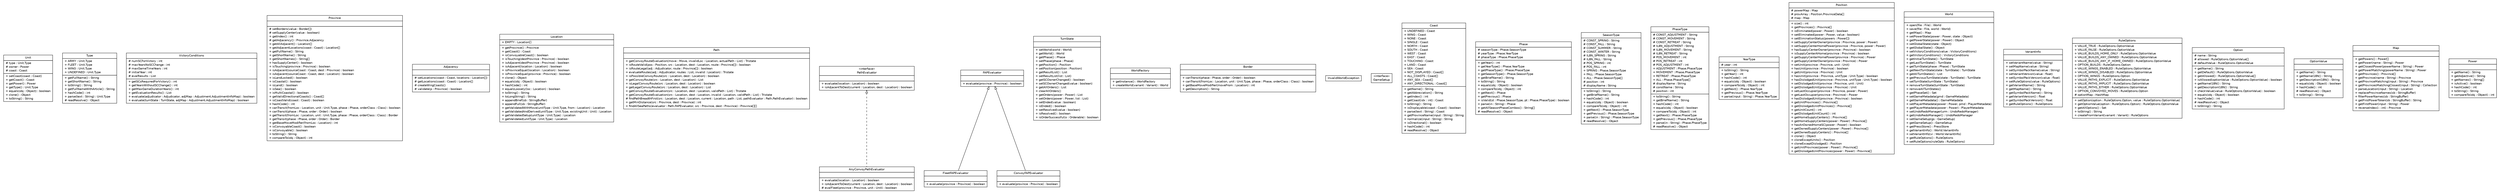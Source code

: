 #!/usr/local/bin/dot
#
# Class diagram 
# Generated by UMLGraph version 5.2 (http://www.umlgraph.org/)
#

digraph G {
	edge [fontname="Helvetica",fontsize=10,labelfontname="Helvetica",labelfontsize=10];
	node [fontname="Helvetica",fontsize=10,shape=plaintext];
	nodesep=0.25;
	ranksep=0.5;
	// dip.world.Unit
	c468 [label=<<table title="dip.world.Unit" border="0" cellborder="1" cellspacing="0" cellpadding="2" port="p" href="./Unit.html">
		<tr><td><table border="0" cellspacing="0" cellpadding="1">
<tr><td align="center" balign="center"> Unit </td></tr>
		</table></td></tr>
		<tr><td><table border="0" cellspacing="0" cellpadding="1">
<tr><td align="left" balign="left"> # type : Unit.Type </td></tr>
<tr><td align="left" balign="left"> # owner : Power </td></tr>
<tr><td align="left" balign="left"> # coast : Coast </td></tr>
		</table></td></tr>
		<tr><td><table border="0" cellspacing="0" cellpadding="1">
<tr><td align="left" balign="left"> + setCoast(coast : Coast) </td></tr>
<tr><td align="left" balign="left"> + getCoast() : Coast </td></tr>
<tr><td align="left" balign="left"> + getPower() : Power </td></tr>
<tr><td align="left" balign="left"> + getType() : Unit.Type </td></tr>
<tr><td align="left" balign="left"> + equals(obj : Object) : boolean </td></tr>
<tr><td align="left" balign="left"> + clone() : Object </td></tr>
<tr><td align="left" balign="left"> + toString() : String </td></tr>
		</table></td></tr>
		</table>>, fontname="Helvetica", fontcolor="black", fontsize=10.0];
	// dip.world.Unit.Type
	c469 [label=<<table title="dip.world.Unit.Type" border="0" cellborder="1" cellspacing="0" cellpadding="2" port="p" href="./Unit.Type.html">
		<tr><td><table border="0" cellspacing="0" cellpadding="1">
<tr><td align="center" balign="center"> Type </td></tr>
		</table></td></tr>
		<tr><td><table border="0" cellspacing="0" cellpadding="1">
<tr><td align="left" balign="left"> + ARMY : Unit.Type </td></tr>
<tr><td align="left" balign="left"> + FLEET : Unit.Type </td></tr>
<tr><td align="left" balign="left"> + WING : Unit.Type </td></tr>
<tr><td align="left" balign="left"> + UNDEFINED : Unit.Type </td></tr>
		</table></td></tr>
		<tr><td><table border="0" cellspacing="0" cellpadding="1">
<tr><td align="left" balign="left"> + getFullName() : String </td></tr>
<tr><td align="left" balign="left"> + getShortName() : String </td></tr>
<tr><td align="left" balign="left"> + toString() : String </td></tr>
<tr><td align="left" balign="left"> + getFullNameWithArticle() : String </td></tr>
<tr><td align="left" balign="left"> + hashCode() : int </td></tr>
<tr><td align="left" balign="left"> + parse(text : String) : Unit.Type </td></tr>
<tr><td align="left" balign="left"> # readResolve() : Object </td></tr>
		</table></td></tr>
		</table>>, fontname="Helvetica", fontcolor="black", fontsize=10.0];
	// dip.world.VictoryConditions
	c470 [label=<<table title="dip.world.VictoryConditions" border="0" cellborder="1" cellspacing="0" cellpadding="2" port="p" href="./VictoryConditions.html">
		<tr><td><table border="0" cellspacing="0" cellpadding="1">
<tr><td align="center" balign="center"> VictoryConditions </td></tr>
		</table></td></tr>
		<tr><td><table border="0" cellspacing="0" cellpadding="1">
<tr><td align="left" balign="left"> # numSCForVictory : int </td></tr>
<tr><td align="left" balign="left"> # maxYearsNoSCChange : int </td></tr>
<tr><td align="left" balign="left"> # maxGameTimeYears : int </td></tr>
<tr><td align="left" balign="left"> # initialYear : int </td></tr>
<tr><td align="left" balign="left"> # evalResults : List </td></tr>
		</table></td></tr>
		<tr><td><table border="0" cellspacing="0" cellpadding="1">
<tr><td align="left" balign="left"> + getSCsRequiredForVictory() : int </td></tr>
<tr><td align="left" balign="left"> + getYearsWithoutSCChange() : int </td></tr>
<tr><td align="left" balign="left"> + getMaxGameDurationYears() : int </td></tr>
<tr><td align="left" balign="left"> + getEvaluationResults() : List </td></tr>
<tr><td align="left" balign="left"> + evaluate(adjudicator : Adjudicator, adjMap : Adjustment.AdjustmentInfoMap) : boolean </td></tr>
<tr><td align="left" balign="left"> + evaluate(turnState : TurnState, adjMap : Adjustment.AdjustmentInfoMap) : boolean </td></tr>
		</table></td></tr>
		</table>>, fontname="Helvetica", fontcolor="black", fontsize=10.0];
	// dip.world.Province
	c471 [label=<<table title="dip.world.Province" border="0" cellborder="1" cellspacing="0" cellpadding="2" port="p" href="./Province.html">
		<tr><td><table border="0" cellspacing="0" cellpadding="1">
<tr><td align="center" balign="center"> Province </td></tr>
		</table></td></tr>
		<tr><td><table border="0" cellspacing="0" cellpadding="1">
<tr><td align="left" balign="left">  </td></tr>
		</table></td></tr>
		<tr><td><table border="0" cellspacing="0" cellpadding="1">
<tr><td align="left" balign="left"> # setBorders(value : Border[]) </td></tr>
<tr><td align="left" balign="left"> # setSupplyCenter(value : boolean) </td></tr>
<tr><td align="left" balign="left"> + getIndex() : int </td></tr>
<tr><td align="left" balign="left"> # getAdjacency() : Province.Adjacency </td></tr>
<tr><td align="left" balign="left"> + getAllAdjacent() : Location[] </td></tr>
<tr><td align="left" balign="left"> + getAdjacentLocations(coast : Coast) : Location[] </td></tr>
<tr><td align="left" balign="left"> + getFullName() : String </td></tr>
<tr><td align="left" balign="left"> + getShortName() : String </td></tr>
<tr><td align="left" balign="left"> + getShortNames() : String[] </td></tr>
<tr><td align="left" balign="left"> + hasSupplyCenter() : boolean </td></tr>
<tr><td align="left" balign="left"> + isTouching(province : Province) : boolean </td></tr>
<tr><td align="left" balign="left"> + isAdjacent(sourceCoast : Coast, dest : Province) : boolean </td></tr>
<tr><td align="left" balign="left"> + isAdjacent(sourceCoast : Coast, dest : Location) : boolean </td></tr>
<tr><td align="left" balign="left"> + isLandLocked() : boolean </td></tr>
<tr><td align="left" balign="left"> + isCoastal() : boolean </td></tr>
<tr><td align="left" balign="left"> + isLand() : boolean </td></tr>
<tr><td align="left" balign="left"> + isSea() : boolean </td></tr>
<tr><td align="left" balign="left"> + isMultiCoastal() : boolean </td></tr>
<tr><td align="left" balign="left"> + getValidDirectionalCoasts() : Coast[] </td></tr>
<tr><td align="left" balign="left"> + isCoastValid(coast : Coast) : boolean </td></tr>
<tr><td align="left" balign="left"> + hashCode() : int </td></tr>
<tr><td align="left" balign="left"> + canTransit(fromLoc : Location, unit : Unit.Type, phase : Phase, orderClass : Class) : boolean </td></tr>
<tr><td align="left" balign="left"> + canTransit(phase : Phase, order : Order) : boolean </td></tr>
<tr><td align="left" balign="left"> + getTransit(fromLoc : Location, unit : Unit.Type, phase : Phase, orderClass : Class) : Border </td></tr>
<tr><td align="left" balign="left"> + getTransit(phase : Phase, order : Order) : Border </td></tr>
<tr><td align="left" balign="left"> + getBaseMoveModifier(fromLoc : Location) : int </td></tr>
<tr><td align="left" balign="left"> + isConvoyableCoast() : boolean </td></tr>
<tr><td align="left" balign="left"> + isConvoyable() : boolean </td></tr>
<tr><td align="left" balign="left"> + toString() : String </td></tr>
<tr><td align="left" balign="left"> + compareTo(obj : Object) : int </td></tr>
		</table></td></tr>
		</table>>, fontname="Helvetica", fontcolor="black", fontsize=10.0];
	// dip.world.Province.Adjacency
	c472 [label=<<table title="dip.world.Province.Adjacency" border="0" cellborder="1" cellspacing="0" cellpadding="2" port="p" href="./Province.Adjacency.html">
		<tr><td><table border="0" cellspacing="0" cellpadding="1">
<tr><td align="center" balign="center"> Adjacency </td></tr>
		</table></td></tr>
		<tr><td><table border="0" cellspacing="0" cellpadding="1">
<tr><td align="left" balign="left">  </td></tr>
		</table></td></tr>
		<tr><td><table border="0" cellspacing="0" cellpadding="1">
<tr><td align="left" balign="left"> # setLocations(coast : Coast, locations : Location[]) </td></tr>
<tr><td align="left" balign="left"> # getLocations(coast : Coast) : Location[] </td></tr>
<tr><td align="left" balign="left"> # createWingCoasts() </td></tr>
<tr><td align="left" balign="left"> # validate(p : Province) : boolean </td></tr>
		</table></td></tr>
		</table>>, fontname="Helvetica", fontcolor="black", fontsize=10.0];
	// dip.world.Location
	c473 [label=<<table title="dip.world.Location" border="0" cellborder="1" cellspacing="0" cellpadding="2" port="p" href="./Location.html">
		<tr><td><table border="0" cellspacing="0" cellpadding="1">
<tr><td align="center" balign="center"> Location </td></tr>
		</table></td></tr>
		<tr><td><table border="0" cellspacing="0" cellpadding="1">
<tr><td align="left" balign="left"> + EMPTY : Location[] </td></tr>
		</table></td></tr>
		<tr><td><table border="0" cellspacing="0" cellpadding="1">
<tr><td align="left" balign="left"> + getProvince() : Province </td></tr>
<tr><td align="left" balign="left"> + getCoast() : Coast </td></tr>
<tr><td align="left" balign="left"> + isConvoyableCoast() : boolean </td></tr>
<tr><td align="left" balign="left"> + isTouching(destProvince : Province) : boolean </td></tr>
<tr><td align="left" balign="left"> + isAdjacent(destProvince : Province) : boolean </td></tr>
<tr><td align="left" balign="left"> + isAdjacent(location : Location) : boolean </td></tr>
<tr><td align="left" balign="left"> + isProvinceEqual(location : Location) : boolean </td></tr>
<tr><td align="left" balign="left"> + isProvinceEqual(province : Province) : boolean </td></tr>
<tr><td align="left" balign="left"> + clone() : Object </td></tr>
<tr><td align="left" balign="left"> + equals(obj : Object) : boolean </td></tr>
<tr><td align="left" balign="left"> + hashCode() : int </td></tr>
<tr><td align="left" balign="left"> + equalsLoosely(loc : Location) : boolean </td></tr>
<tr><td align="left" balign="left"> + toString() : String </td></tr>
<tr><td align="left" balign="left"> + toLongString() : String </td></tr>
<tr><td align="left" balign="left"> + appendBrief(sb : StringBuffer) </td></tr>
<tr><td align="left" balign="left"> + appendFull(sb : StringBuffer) </td></tr>
<tr><td align="left" balign="left"> + getValidatedWithMove(unitType : Unit.Type, from : Location) : Location </td></tr>
<tr><td align="left" balign="left"> + getValidatedAndDerived(unitType : Unit.Type, existingUnit : Unit) : Location </td></tr>
<tr><td align="left" balign="left"> + getValidatedSetup(unitType : Unit.Type) : Location </td></tr>
<tr><td align="left" balign="left"> + getValidated(unitType : Unit.Type) : Location </td></tr>
		</table></td></tr>
		</table>>, fontname="Helvetica", fontcolor="black", fontsize=10.0];
	// dip.world.Path
	c474 [label=<<table title="dip.world.Path" border="0" cellborder="1" cellspacing="0" cellpadding="2" port="p" href="./Path.html">
		<tr><td><table border="0" cellspacing="0" cellpadding="1">
<tr><td align="center" balign="center"> Path </td></tr>
		</table></td></tr>
		<tr><td><table border="0" cellspacing="0" cellpadding="1">
<tr><td align="left" balign="left">  </td></tr>
		</table></td></tr>
		<tr><td><table border="0" cellspacing="0" cellpadding="1">
<tr><td align="left" balign="left"> + getConvoyRouteEvaluation(move : Move, invalidLoc : Location, actualPath : List) : Tristate </td></tr>
<tr><td align="left" balign="left"> + isRouteValid(pos : Position, src : Location, dest : Location, route : Province[]) : boolean </td></tr>
<tr><td align="left" balign="left"> + isRouteLegal(adj : Adjudicator, route : Province[]) : boolean </td></tr>
<tr><td align="left" balign="left"> + evaluateRoutes(adj : Adjudicator, routes : List, invalid : Location) : Tristate </td></tr>
<tr><td align="left" balign="left"> + isPossibleConvoyRoute(src : Location, dest : Location) : boolean </td></tr>
<tr><td align="left" balign="left"> + getConvoyRoute(src : Location, dest : Location) : List </td></tr>
<tr><td align="left" balign="left"> + isLegalConvoyRoute(src : Location, dest : Location) : boolean </td></tr>
<tr><td align="left" balign="left"> + getLegalConvoyRoute(src : Location, dest : Location) : List </td></tr>
<tr><td align="left" balign="left"> + getConvoyRouteEvaluation(src : Location, dest : Location, validPath : List) : Tristate </td></tr>
<tr><td align="left" balign="left"> + getConvoyRouteEvaluation(src : Location, dest : Location, invalid : Location, validPath : List) : Tristate </td></tr>
<tr><td align="left" balign="left"> # findPathBreadthFirst(src : Location, dest : Location, current : Location, path : List, pathEvaluator : Path.PathEvaluator) : boolean </td></tr>
<tr><td align="left" balign="left"> + getMinDistance(src : Province, dest : Province) : int </td></tr>
<tr><td align="left" balign="left"> + findAllSeaPaths(evaluator : Path.FAPEvaluator, src : Province, dest : Province) : Province[][] </td></tr>
		</table></td></tr>
		</table>>, fontname="Helvetica", fontcolor="black", fontsize=10.0];
	// dip.world.Path.PathEvaluator
	c475 [label=<<table title="dip.world.Path.PathEvaluator" border="0" cellborder="1" cellspacing="0" cellpadding="2" port="p" href="./Path.PathEvaluator.html">
		<tr><td><table border="0" cellspacing="0" cellpadding="1">
<tr><td align="center" balign="center"> &#171;interface&#187; </td></tr>
<tr><td align="center" balign="center"> PathEvaluator </td></tr>
		</table></td></tr>
		<tr><td><table border="0" cellspacing="0" cellpadding="1">
<tr><td align="left" balign="left">  </td></tr>
		</table></td></tr>
		<tr><td><table border="0" cellspacing="0" cellpadding="1">
<tr><td align="left" balign="left"> + evaluate(location : Location) : boolean </td></tr>
<tr><td align="left" balign="left"> + isAdjacentToDest(current : Location, dest : Location) : boolean </td></tr>
		</table></td></tr>
		</table>>, fontname="Helvetica", fontcolor="black", fontsize=10.0];
	// dip.world.Path.AnyConvoyPathEvaluator
	c476 [label=<<table title="dip.world.Path.AnyConvoyPathEvaluator" border="0" cellborder="1" cellspacing="0" cellpadding="2" port="p" href="./Path.AnyConvoyPathEvaluator.html">
		<tr><td><table border="0" cellspacing="0" cellpadding="1">
<tr><td align="center" balign="center"> AnyConvoyPathEvaluator </td></tr>
		</table></td></tr>
		<tr><td><table border="0" cellspacing="0" cellpadding="1">
<tr><td align="left" balign="left">  </td></tr>
		</table></td></tr>
		<tr><td><table border="0" cellspacing="0" cellpadding="1">
<tr><td align="left" balign="left"> + evaluate(location : Location) : boolean </td></tr>
<tr><td align="left" balign="left"> + isAdjacentToDest(current : Location, dest : Location) : boolean </td></tr>
<tr><td align="left" balign="left"> # evalFleet(province : Province, unit : Unit) : boolean </td></tr>
		</table></td></tr>
		</table>>, fontname="Helvetica", fontcolor="black", fontsize=10.0];
	// dip.world.Path.FAPEvaluator
	c477 [label=<<table title="dip.world.Path.FAPEvaluator" border="0" cellborder="1" cellspacing="0" cellpadding="2" port="p" href="./Path.FAPEvaluator.html">
		<tr><td><table border="0" cellspacing="0" cellpadding="1">
<tr><td align="center" balign="center"> FAPEvaluator </td></tr>
		</table></td></tr>
		<tr><td><table border="0" cellspacing="0" cellpadding="1">
<tr><td align="left" balign="left">  </td></tr>
		</table></td></tr>
		<tr><td><table border="0" cellspacing="0" cellpadding="1">
<tr><td align="left" balign="left"> + evaluate(province : Province) : boolean </td></tr>
		</table></td></tr>
		</table>>, fontname="Helvetica", fontcolor="black", fontsize=10.0];
	// dip.world.Path.FleetFAPEvaluator
	c478 [label=<<table title="dip.world.Path.FleetFAPEvaluator" border="0" cellborder="1" cellspacing="0" cellpadding="2" port="p" href="./Path.FleetFAPEvaluator.html">
		<tr><td><table border="0" cellspacing="0" cellpadding="1">
<tr><td align="center" balign="center"> FleetFAPEvaluator </td></tr>
		</table></td></tr>
		<tr><td><table border="0" cellspacing="0" cellpadding="1">
<tr><td align="left" balign="left">  </td></tr>
		</table></td></tr>
		<tr><td><table border="0" cellspacing="0" cellpadding="1">
<tr><td align="left" balign="left"> + evaluate(province : Province) : boolean </td></tr>
		</table></td></tr>
		</table>>, fontname="Helvetica", fontcolor="black", fontsize=10.0];
	// dip.world.Path.ConvoyFAPEvaluator
	c479 [label=<<table title="dip.world.Path.ConvoyFAPEvaluator" border="0" cellborder="1" cellspacing="0" cellpadding="2" port="p" href="./Path.ConvoyFAPEvaluator.html">
		<tr><td><table border="0" cellspacing="0" cellpadding="1">
<tr><td align="center" balign="center"> ConvoyFAPEvaluator </td></tr>
		</table></td></tr>
		<tr><td><table border="0" cellspacing="0" cellpadding="1">
<tr><td align="left" balign="left">  </td></tr>
		</table></td></tr>
		<tr><td><table border="0" cellspacing="0" cellpadding="1">
<tr><td align="left" balign="left"> + evaluate(province : Province) : boolean </td></tr>
		</table></td></tr>
		</table>>, fontname="Helvetica", fontcolor="black", fontsize=10.0];
	// dip.world.TurnState
	c480 [label=<<table title="dip.world.TurnState" border="0" cellborder="1" cellspacing="0" cellpadding="2" port="p" href="./TurnState.html">
		<tr><td><table border="0" cellspacing="0" cellpadding="1">
<tr><td align="center" balign="center"> TurnState </td></tr>
		</table></td></tr>
		<tr><td><table border="0" cellspacing="0" cellpadding="1">
<tr><td align="left" balign="left">  </td></tr>
		</table></td></tr>
		<tr><td><table border="0" cellspacing="0" cellpadding="1">
<tr><td align="left" balign="left"> + setWorld(world : World) </td></tr>
<tr><td align="left" balign="left"> + getWorld() : World </td></tr>
<tr><td align="left" balign="left"> + getPhase() : Phase </td></tr>
<tr><td align="left" balign="left"> + setPhase(phase : Phase) </td></tr>
<tr><td align="left" balign="left"> + getPosition() : Position </td></tr>
<tr><td align="left" balign="left"> + setPosition(position : Position) </td></tr>
<tr><td align="left" balign="left"> + getResultList() : List </td></tr>
<tr><td align="left" balign="left"> + setResultList(list : List) </td></tr>
<tr><td align="left" balign="left"> + getSCOwnerChanged() : boolean </td></tr>
<tr><td align="left" balign="left"> + setSCOwnerChanged(value : boolean) </td></tr>
<tr><td align="left" balign="left"> + getAllOrders() : List </td></tr>
<tr><td align="left" balign="left"> + clearAllOrders() </td></tr>
<tr><td align="left" balign="left"> + getOrders(power : Power) : List </td></tr>
<tr><td align="left" balign="left"> + setOrders(power : Power, list : List) </td></tr>
<tr><td align="left" balign="left"> + setEnded(value : boolean) </td></tr>
<tr><td align="left" balign="left"> + isEnded() : boolean </td></tr>
<tr><td align="left" balign="left"> + setResolved(value : boolean) </td></tr>
<tr><td align="left" balign="left"> + isResolved() : boolean </td></tr>
<tr><td align="left" balign="left"> + isOrderSuccessful(o : Orderable) : boolean </td></tr>
		</table></td></tr>
		</table>>, fontname="Helvetica", fontcolor="black", fontsize=10.0];
	// dip.world.WorldFactory
	c481 [label=<<table title="dip.world.WorldFactory" border="0" cellborder="1" cellspacing="0" cellpadding="2" port="p" href="./WorldFactory.html">
		<tr><td><table border="0" cellspacing="0" cellpadding="1">
<tr><td align="center" balign="center"> WorldFactory </td></tr>
		</table></td></tr>
		<tr><td><table border="0" cellspacing="0" cellpadding="1">
<tr><td align="left" balign="left">  </td></tr>
		</table></td></tr>
		<tr><td><table border="0" cellspacing="0" cellpadding="1">
<tr><td align="left" balign="left"> + getInstance() : WorldFactory </td></tr>
<tr><td align="left" balign="left"> + createWorld(variant : Variant) : World </td></tr>
		</table></td></tr>
		</table>>, fontname="Helvetica", fontcolor="black", fontsize=10.0];
	// dip.world.Border
	c482 [label=<<table title="dip.world.Border" border="0" cellborder="1" cellspacing="0" cellpadding="2" port="p" href="./Border.html">
		<tr><td><table border="0" cellspacing="0" cellpadding="1">
<tr><td align="center" balign="center"> Border </td></tr>
		</table></td></tr>
		<tr><td><table border="0" cellspacing="0" cellpadding="1">
<tr><td align="left" balign="left">  </td></tr>
		</table></td></tr>
		<tr><td><table border="0" cellspacing="0" cellpadding="1">
<tr><td align="left" balign="left"> + canTransit(phase : Phase, order : Order) : boolean </td></tr>
<tr><td align="left" balign="left"> + canTransit(fromLoc : Location, unit : Unit.Type, phase : Phase, orderClass : Class) : boolean </td></tr>
<tr><td align="left" balign="left"> + getBaseMoveModifier(moveFrom : Location) : int </td></tr>
<tr><td align="left" balign="left"> + getDescription() : String </td></tr>
		</table></td></tr>
		</table>>, fontname="Helvetica", fontcolor="black", fontsize=10.0];
	// dip.world.InvalidWorldException
	c483 [label=<<table title="dip.world.InvalidWorldException" border="0" cellborder="1" cellspacing="0" cellpadding="2" port="p" href="./InvalidWorldException.html">
		<tr><td><table border="0" cellspacing="0" cellpadding="1">
<tr><td align="center" balign="center"> InvalidWorldException </td></tr>
		</table></td></tr>
		</table>>, fontname="Helvetica", fontcolor="black", fontsize=10.0];
	// dip.world.GameSetup
	c484 [label=<<table title="dip.world.GameSetup" border="0" cellborder="1" cellspacing="0" cellpadding="2" port="p" href="./GameSetup.html">
		<tr><td><table border="0" cellspacing="0" cellpadding="1">
<tr><td align="center" balign="center"> &#171;interface&#187; </td></tr>
<tr><td align="center" balign="center"> GameSetup </td></tr>
		</table></td></tr>
		</table>>, fontname="Helvetica", fontcolor="black", fontsize=10.0];
	// dip.world.Coast
	c485 [label=<<table title="dip.world.Coast" border="0" cellborder="1" cellspacing="0" cellpadding="2" port="p" href="./Coast.html">
		<tr><td><table border="0" cellspacing="0" cellpadding="1">
<tr><td align="center" balign="center"> Coast </td></tr>
		</table></td></tr>
		<tr><td><table border="0" cellspacing="0" cellpadding="1">
<tr><td align="left" balign="left"> + UNDEFINED : Coast </td></tr>
<tr><td align="left" balign="left"> + WING : Coast </td></tr>
<tr><td align="left" balign="left"> + NONE : Coast </td></tr>
<tr><td align="left" balign="left"> + SINGLE : Coast </td></tr>
<tr><td align="left" balign="left"> + NORTH : Coast </td></tr>
<tr><td align="left" balign="left"> + SOUTH : Coast </td></tr>
<tr><td align="left" balign="left"> + WEST : Coast </td></tr>
<tr><td align="left" balign="left"> + EAST : Coast </td></tr>
<tr><td align="left" balign="left"> + TOUCHING : Coast </td></tr>
<tr><td align="left" balign="left"> + LAND : Coast </td></tr>
<tr><td align="left" balign="left"> + SEA : Coast </td></tr>
<tr><td align="left" balign="left"> + NOT_DISPLAYED : Coast[] </td></tr>
<tr><td align="left" balign="left"> + ALL_COASTS : Coast[] </td></tr>
<tr><td align="left" balign="left"> + ANY_SEA : Coast[] </td></tr>
<tr><td align="left" balign="left"> + ANY_DIRECTIONAL : Coast[] </td></tr>
		</table></td></tr>
		<tr><td><table border="0" cellspacing="0" cellpadding="1">
<tr><td align="left" balign="left"> + getName() : String </td></tr>
<tr><td align="left" balign="left"> + getAbbreviation() : String </td></tr>
<tr><td align="left" balign="left"> + getIndex() : int </td></tr>
<tr><td align="left" balign="left"> + getCoast(idx : int) : Coast </td></tr>
<tr><td align="left" balign="left"> + toString() : String </td></tr>
<tr><td align="left" balign="left"> + isDisplayable(coast : Coast) : boolean </td></tr>
<tr><td align="left" balign="left"> + parse(text : String) : Coast </td></tr>
<tr><td align="left" balign="left"> + getProvinceName(input : String) : String </td></tr>
<tr><td align="left" balign="left"> + normalize(input : String) : String </td></tr>
<tr><td align="left" balign="left"> + isDirectional() : boolean </td></tr>
<tr><td align="left" balign="left"> + hashCode() : int </td></tr>
<tr><td align="left" balign="left"> # readResolve() : Object </td></tr>
		</table></td></tr>
		</table>>, fontname="Helvetica", fontcolor="black", fontsize=10.0];
	// dip.world.Phase
	c486 [label=<<table title="dip.world.Phase" border="0" cellborder="1" cellspacing="0" cellpadding="2" port="p" href="./Phase.html">
		<tr><td><table border="0" cellspacing="0" cellpadding="1">
<tr><td align="center" balign="center"> Phase </td></tr>
		</table></td></tr>
		<tr><td><table border="0" cellspacing="0" cellpadding="1">
<tr><td align="left" balign="left"> # seasonType : Phase.SeasonType </td></tr>
<tr><td align="left" balign="left"> # yearType : Phase.YearType </td></tr>
<tr><td align="left" balign="left"> # phaseType : Phase.PhaseType </td></tr>
		</table></td></tr>
		<tr><td><table border="0" cellspacing="0" cellpadding="1">
<tr><td align="left" balign="left"> + getYear() : int </td></tr>
<tr><td align="left" balign="left"> + getYearType() : Phase.YearType </td></tr>
<tr><td align="left" balign="left"> + getPhaseType() : Phase.PhaseType </td></tr>
<tr><td align="left" balign="left"> + getSeasonType() : Phase.SeasonType </td></tr>
<tr><td align="left" balign="left"> + getBriefName() : String </td></tr>
<tr><td align="left" balign="left"> + toString() : String </td></tr>
<tr><td align="left" balign="left"> + equals(obj : Object) : boolean </td></tr>
<tr><td align="left" balign="left"> + compareTo(obj : Object) : int </td></tr>
<tr><td align="left" balign="left"> + getNext() : Phase </td></tr>
<tr><td align="left" balign="left"> + getPrevious() : Phase </td></tr>
<tr><td align="left" balign="left"> + isValid(st : Phase.SeasonType, pt : Phase.PhaseType) : boolean </td></tr>
<tr><td align="left" balign="left"> + parse(in : String) : Phase </td></tr>
<tr><td align="left" balign="left"> + getAllSeasonPhaseCombos() : String[] </td></tr>
<tr><td align="left" balign="left"> # readResolve() : Object </td></tr>
		</table></td></tr>
		</table>>, fontname="Helvetica", fontcolor="black", fontsize=10.0];
	// dip.world.Phase.SeasonType
	c487 [label=<<table title="dip.world.Phase.SeasonType" border="0" cellborder="1" cellspacing="0" cellpadding="2" port="p" href="./Phase.SeasonType.html">
		<tr><td><table border="0" cellspacing="0" cellpadding="1">
<tr><td align="center" balign="center"> SeasonType </td></tr>
		</table></td></tr>
		<tr><td><table border="0" cellspacing="0" cellpadding="1">
<tr><td align="left" balign="left"> # CONST_SPRING : String </td></tr>
<tr><td align="left" balign="left"> # CONST_FALL : String </td></tr>
<tr><td align="left" balign="left"> # CONST_SUMMER : String </td></tr>
<tr><td align="left" balign="left"> # CONST_WINTER : String </td></tr>
<tr><td align="left" balign="left"> # IL8N_SPRING : String </td></tr>
<tr><td align="left" balign="left"> # IL8N_FALL : String </td></tr>
<tr><td align="left" balign="left"> # POS_SPRING : int </td></tr>
<tr><td align="left" balign="left"> # POS_FALL : int </td></tr>
<tr><td align="left" balign="left"> + SPRING : Phase.SeasonType </td></tr>
<tr><td align="left" balign="left"> + FALL : Phase.SeasonType </td></tr>
<tr><td align="left" balign="left"> + ALL : Phase.SeasonType[] </td></tr>
<tr><td align="left" balign="left"> # position : int </td></tr>
<tr><td align="left" balign="left"> # displayName : String </td></tr>
		</table></td></tr>
		<tr><td><table border="0" cellspacing="0" cellpadding="1">
<tr><td align="left" balign="left"> + toString() : String </td></tr>
<tr><td align="left" balign="left"> + getBriefName() : String </td></tr>
<tr><td align="left" balign="left"> + hashCode() : int </td></tr>
<tr><td align="left" balign="left"> + equals(obj : Object) : boolean </td></tr>
<tr><td align="left" balign="left"> + compareTo(obj : Object) : int </td></tr>
<tr><td align="left" balign="left"> + getNext() : Phase.SeasonType </td></tr>
<tr><td align="left" balign="left"> + getPrevious() : Phase.SeasonType </td></tr>
<tr><td align="left" balign="left"> + parse(in : String) : Phase.SeasonType </td></tr>
<tr><td align="left" balign="left"> # readResolve() : Object </td></tr>
		</table></td></tr>
		</table>>, fontname="Helvetica", fontcolor="black", fontsize=10.0];
	// dip.world.Phase.PhaseType
	c488 [label=<<table title="dip.world.Phase.PhaseType" border="0" cellborder="1" cellspacing="0" cellpadding="2" port="p" href="./Phase.PhaseType.html">
		<tr><td><table border="0" cellspacing="0" cellpadding="1">
<tr><td align="center" balign="center"> PhaseType </td></tr>
		</table></td></tr>
		<tr><td><table border="0" cellspacing="0" cellpadding="1">
<tr><td align="left" balign="left"> # CONST_ADJUSTMENT : String </td></tr>
<tr><td align="left" balign="left"> # CONST_MOVEMENT : String </td></tr>
<tr><td align="left" balign="left"> # CONST_RETREAT : String </td></tr>
<tr><td align="left" balign="left"> # IL8N_ADJUSTMENT : String </td></tr>
<tr><td align="left" balign="left"> # IL8N_MOVEMENT : String </td></tr>
<tr><td align="left" balign="left"> # IL8N_RETREAT : String </td></tr>
<tr><td align="left" balign="left"> # POS_MOVEMENT : int </td></tr>
<tr><td align="left" balign="left"> # POS_RETREAT : int </td></tr>
<tr><td align="left" balign="left"> # POS_ADJUSTMENT : int </td></tr>
<tr><td align="left" balign="left"> + ADJUSTMENT : Phase.PhaseType </td></tr>
<tr><td align="left" balign="left"> + MOVEMENT : Phase.PhaseType </td></tr>
<tr><td align="left" balign="left"> + RETREAT : Phase.PhaseType </td></tr>
<tr><td align="left" balign="left"> + ALL : Phase.PhaseType[] </td></tr>
<tr><td align="left" balign="left"> # displayName : String </td></tr>
<tr><td align="left" balign="left"> # constName : String </td></tr>
<tr><td align="left" balign="left"> # position : int </td></tr>
		</table></td></tr>
		<tr><td><table border="0" cellspacing="0" cellpadding="1">
<tr><td align="left" balign="left"> + toString() : String </td></tr>
<tr><td align="left" balign="left"> + getBriefName() : String </td></tr>
<tr><td align="left" balign="left"> + hashCode() : int </td></tr>
<tr><td align="left" balign="left"> + equals(obj : Object) : boolean </td></tr>
<tr><td align="left" balign="left"> + compareTo(obj : Object) : int </td></tr>
<tr><td align="left" balign="left"> + getNext() : Phase.PhaseType </td></tr>
<tr><td align="left" balign="left"> + getPrevious() : Phase.PhaseType </td></tr>
<tr><td align="left" balign="left"> + parse(in : String) : Phase.PhaseType </td></tr>
<tr><td align="left" balign="left"> # readResolve() : Object </td></tr>
		</table></td></tr>
		</table>>, fontname="Helvetica", fontcolor="black", fontsize=10.0];
	// dip.world.Phase.YearType
	c489 [label=<<table title="dip.world.Phase.YearType" border="0" cellborder="1" cellspacing="0" cellpadding="2" port="p" href="./Phase.YearType.html">
		<tr><td><table border="0" cellspacing="0" cellpadding="1">
<tr><td align="center" balign="center"> YearType </td></tr>
		</table></td></tr>
		<tr><td><table border="0" cellspacing="0" cellpadding="1">
<tr><td align="left" balign="left"> # year : int </td></tr>
		</table></td></tr>
		<tr><td><table border="0" cellspacing="0" cellpadding="1">
<tr><td align="left" balign="left"> + toString() : String </td></tr>
<tr><td align="left" balign="left"> + getYear() : int </td></tr>
<tr><td align="left" balign="left"> + hashCode() : int </td></tr>
<tr><td align="left" balign="left"> + equals(obj : Object) : boolean </td></tr>
<tr><td align="left" balign="left"> + compareTo(obj : Object) : int </td></tr>
<tr><td align="left" balign="left"> + getNext() : Phase.YearType </td></tr>
<tr><td align="left" balign="left"> + getPrevious() : Phase.YearType </td></tr>
<tr><td align="left" balign="left"> + parse(input : String) : Phase.YearType </td></tr>
		</table></td></tr>
		</table>>, fontname="Helvetica", fontcolor="black", fontsize=10.0];
	// dip.world.Position
	c490 [label=<<table title="dip.world.Position" border="0" cellborder="1" cellspacing="0" cellpadding="2" port="p" href="./Position.html">
		<tr><td><table border="0" cellspacing="0" cellpadding="1">
<tr><td align="center" balign="center"> Position </td></tr>
		</table></td></tr>
		<tr><td><table border="0" cellspacing="0" cellpadding="1">
<tr><td align="left" balign="left"> # powerMap : Map </td></tr>
<tr><td align="left" balign="left"> # provArray : Position.ProvinceData[] </td></tr>
<tr><td align="left" balign="left"> # map : Map </td></tr>
		</table></td></tr>
		<tr><td><table border="0" cellspacing="0" cellpadding="1">
<tr><td align="left" balign="left"> + size() : int </td></tr>
<tr><td align="left" balign="left"> + getProvinces() : Province[] </td></tr>
<tr><td align="left" balign="left"> + isEliminated(power : Power) : boolean </td></tr>
<tr><td align="left" balign="left"> + setEliminated(power : Power, value : boolean) </td></tr>
<tr><td align="left" balign="left"> + setEliminationStatus(powers : Power[]) </td></tr>
<tr><td align="left" balign="left"> + setSupplyCenterOwner(province : Province, power : Power) </td></tr>
<tr><td align="left" balign="left"> + setSupplyCenterHomePower(province : Province, power : Power) </td></tr>
<tr><td align="left" balign="left"> + hasSupplyCenterOwner(province : Province) : boolean </td></tr>
<tr><td align="left" balign="left"> + isSupplyCenterAHome(province : Province) : boolean </td></tr>
<tr><td align="left" balign="left"> + getSupplyCenterHomePower(province : Province) : Power </td></tr>
<tr><td align="left" balign="left"> + getSupplyCenterOwner(province : Province) : Power </td></tr>
<tr><td align="left" balign="left"> + setUnit(province : Province, unit : Unit) </td></tr>
<tr><td align="left" balign="left"> + hasUnit(province : Province) : boolean </td></tr>
<tr><td align="left" balign="left"> + getUnit(province : Province) : Unit </td></tr>
<tr><td align="left" balign="left"> + hasUnit(province : Province, unitType : Unit.Type) : boolean </td></tr>
<tr><td align="left" balign="left"> + hasDislodgedUnit(province : Province, unitType : Unit.Type) : boolean </td></tr>
<tr><td align="left" balign="left"> + setDislodgedUnit(province : Province, unit : Unit) </td></tr>
<tr><td align="left" balign="left"> + getDislodgedUnit(province : Province) : Unit </td></tr>
<tr><td align="left" balign="left"> + setLastOccupier(province : Province, power : Power) </td></tr>
<tr><td align="left" balign="left"> + getLastOccupier(province : Province) : Power </td></tr>
<tr><td align="left" balign="left"> + hasDislodgedUnit(province : Province) : boolean </td></tr>
<tr><td align="left" balign="left"> + getUnitProvinces() : Province[] </td></tr>
<tr><td align="left" balign="left"> + getDislodgedUnitProvinces() : Province[] </td></tr>
<tr><td align="left" balign="left"> + getUnitCount() : int </td></tr>
<tr><td align="left" balign="left"> + getDislodgedUnitCount() : int </td></tr>
<tr><td align="left" balign="left"> + getHomeSupplyCenters() : Province[] </td></tr>
<tr><td align="left" balign="left"> + getHomeSupplyCenters(power : Power) : Province[] </td></tr>
<tr><td align="left" balign="left"> + hasAnOwnedHomeSC(power : Power) : boolean </td></tr>
<tr><td align="left" balign="left"> + getOwnedSupplyCenters(power : Power) : Province[] </td></tr>
<tr><td align="left" balign="left"> + getOwnedSupplyCenters() : Province[] </td></tr>
<tr><td align="left" balign="left"> + clone() : Object </td></tr>
<tr><td align="left" balign="left"> + cloneExceptUnits() : Position </td></tr>
<tr><td align="left" balign="left"> + cloneExceptDislodged() : Position </td></tr>
<tr><td align="left" balign="left"> + getUnitProvinces(power : Power) : Province[] </td></tr>
<tr><td align="left" balign="left"> + getDislodgedUnitProvinces(power : Power) : Province[] </td></tr>
		</table></td></tr>
		</table>>, fontname="Helvetica", fontcolor="black", fontsize=10.0];
	// dip.world.World
	c491 [label=<<table title="dip.world.World" border="0" cellborder="1" cellspacing="0" cellpadding="2" port="p" href="./World.html">
		<tr><td><table border="0" cellspacing="0" cellpadding="1">
<tr><td align="center" balign="center"> World </td></tr>
		</table></td></tr>
		<tr><td><table border="0" cellspacing="0" cellpadding="1">
<tr><td align="left" balign="left">  </td></tr>
		</table></td></tr>
		<tr><td><table border="0" cellspacing="0" cellpadding="1">
<tr><td align="left" balign="left"> + open(file : File) : World </td></tr>
<tr><td align="left" balign="left"> + save(file : File, world : World) </td></tr>
<tr><td align="left" balign="left"> + getMap() : Map </td></tr>
<tr><td align="left" balign="left"> + setPowerState(power : Power, state : Object) </td></tr>
<tr><td align="left" balign="left"> + getPowerState(power : Power) : Object </td></tr>
<tr><td align="left" balign="left"> + setGlobalState(state : Object) </td></tr>
<tr><td align="left" balign="left"> + getGlobalState() : Object </td></tr>
<tr><td align="left" balign="left"> + setVictoryConditions(value : VictoryConditions) </td></tr>
<tr><td align="left" balign="left"> + getVictoryConditions() : VictoryConditions </td></tr>
<tr><td align="left" balign="left"> + getInitialTurnState() : TurnState </td></tr>
<tr><td align="left" balign="left"> + getLastTurnState() : TurnState </td></tr>
<tr><td align="left" balign="left"> + getTurnState(phase : Phase) : TurnState </td></tr>
<tr><td align="left" balign="left"> + getNextTurnState(state : TurnState) : TurnState </td></tr>
<tr><td align="left" balign="left"> + getAllTurnStates() : List </td></tr>
<tr><td align="left" balign="left"> + getPreviousTurnState(state : TurnState) : TurnState </td></tr>
<tr><td align="left" balign="left"> + setTurnState(turnState : TurnState) </td></tr>
<tr><td align="left" balign="left"> + removeTurnState(turnState : TurnState) </td></tr>
<tr><td align="left" balign="left"> + removeAllTurnStates() </td></tr>
<tr><td align="left" balign="left"> + getPhaseSet() : Set </td></tr>
<tr><td align="left" balign="left"> + setGameMetadata(gmd : GameMetadata) </td></tr>
<tr><td align="left" balign="left"> + getGameMetadata() : GameMetadata </td></tr>
<tr><td align="left" balign="left"> + setPlayerMetadata(power : Power, pmd : PlayerMetadata) </td></tr>
<tr><td align="left" balign="left"> + getPlayerMetadata(power : Power) : PlayerMetadata </td></tr>
<tr><td align="left" balign="left"> + setUndoRedoManager(urm : UndoRedoManager) </td></tr>
<tr><td align="left" balign="left"> + getUndoRedoManager() : UndoRedoManager </td></tr>
<tr><td align="left" balign="left"> + setGameSetup(gs : GameSetup) </td></tr>
<tr><td align="left" balign="left"> + getGameSetup() : GameSetup </td></tr>
<tr><td align="left" balign="left"> + getPressStore() : PressStore </td></tr>
<tr><td align="left" balign="left"> + getVariantInfo() : World.VariantInfo </td></tr>
<tr><td align="left" balign="left"> + setVariantInfo(vi : World.VariantInfo) </td></tr>
<tr><td align="left" balign="left"> + getRuleOptions() : RuleOptions </td></tr>
<tr><td align="left" balign="left"> + setRuleOptions(ruleOpts : RuleOptions) </td></tr>
		</table></td></tr>
		</table>>, fontname="Helvetica", fontcolor="black", fontsize=10.0];
	// dip.world.World.VariantInfo
	c492 [label=<<table title="dip.world.World.VariantInfo" border="0" cellborder="1" cellspacing="0" cellpadding="2" port="p" href="./World.VariantInfo.html">
		<tr><td><table border="0" cellspacing="0" cellpadding="1">
<tr><td align="center" balign="center"> VariantInfo </td></tr>
		</table></td></tr>
		<tr><td><table border="0" cellspacing="0" cellpadding="1">
<tr><td align="left" balign="left">  </td></tr>
		</table></td></tr>
		<tr><td><table border="0" cellspacing="0" cellpadding="1">
<tr><td align="left" balign="left"> + setVariantName(value : String) </td></tr>
<tr><td align="left" balign="left"> + setMapName(value : String) </td></tr>
<tr><td align="left" balign="left"> + setSymbolPackName(value : String) </td></tr>
<tr><td align="left" balign="left"> + setVariantVersion(value : float) </td></tr>
<tr><td align="left" balign="left"> + setSymbolPackVersion(value : float) </td></tr>
<tr><td align="left" balign="left"> + setRuleOptions(value : RuleOptions) </td></tr>
<tr><td align="left" balign="left"> + getVariantName() : String </td></tr>
<tr><td align="left" balign="left"> + getMapName() : String </td></tr>
<tr><td align="left" balign="left"> + getSymbolPackName() : String </td></tr>
<tr><td align="left" balign="left"> + getVariantVersion() : float </td></tr>
<tr><td align="left" balign="left"> + getSymbolPackVersion() : float </td></tr>
<tr><td align="left" balign="left"> + getRuleOptions() : RuleOptions </td></tr>
		</table></td></tr>
		</table>>, fontname="Helvetica", fontcolor="black", fontsize=10.0];
	// dip.world.RuleOptions
	c493 [label=<<table title="dip.world.RuleOptions" border="0" cellborder="1" cellspacing="0" cellpadding="2" port="p" href="./RuleOptions.html">
		<tr><td><table border="0" cellspacing="0" cellpadding="1">
<tr><td align="center" balign="center"> RuleOptions </td></tr>
		</table></td></tr>
		<tr><td><table border="0" cellspacing="0" cellpadding="1">
<tr><td align="left" balign="left"> + VALUE_TRUE : RuleOptions.OptionValue </td></tr>
<tr><td align="left" balign="left"> + VALUE_FALSE : RuleOptions.OptionValue </td></tr>
<tr><td align="left" balign="left"> + VALUE_BUILDS_HOME_ONLY : RuleOptions.OptionValue </td></tr>
<tr><td align="left" balign="left"> + VALUE_BUILDS_ANY_OWNED : RuleOptions.OptionValue </td></tr>
<tr><td align="left" balign="left"> + VALUE_BUILDS_ANY_IF_HOME_OWNED : RuleOptions.OptionValue </td></tr>
<tr><td align="left" balign="left"> + OPTION_BUILDS : RuleOptions.Option </td></tr>
<tr><td align="left" balign="left"> + VALUE_WINGS_ENABLED : RuleOptions.OptionValue </td></tr>
<tr><td align="left" balign="left"> + VALUE_WINGS_DISABLED : RuleOptions.OptionValue </td></tr>
<tr><td align="left" balign="left"> + OPTION_WINGS : RuleOptions.Option </td></tr>
<tr><td align="left" balign="left"> + VALUE_PATHS_EXPLICIT : RuleOptions.OptionValue </td></tr>
<tr><td align="left" balign="left"> + VALUE_PATHS_IMPLICIT : RuleOptions.OptionValue </td></tr>
<tr><td align="left" balign="left"> + VALUE_PATHS_EITHER : RuleOptions.OptionValue </td></tr>
<tr><td align="left" balign="left"> + OPTION_CONVOYED_MOVES : RuleOptions.Option </td></tr>
<tr><td align="left" balign="left"> # optionMap : HashMap </td></tr>
		</table></td></tr>
		<tr><td><table border="0" cellspacing="0" cellpadding="1">
<tr><td align="left" balign="left"> + setOption(option : RuleOptions.Option, value : RuleOptions.OptionValue) </td></tr>
<tr><td align="left" balign="left"> + getOptionValue(option : RuleOptions.Option) : RuleOptions.OptionValue </td></tr>
<tr><td align="left" balign="left"> + getAllOptions() : Set </td></tr>
<tr><td align="left" balign="left"> + toString() : String </td></tr>
<tr><td align="left" balign="left"> + createFromVariant(variant : Variant) : RuleOptions </td></tr>
		</table></td></tr>
		</table>>, fontname="Helvetica", fontcolor="black", fontsize=10.0];
	// dip.world.RuleOptions.Option
	c494 [label=<<table title="dip.world.RuleOptions.Option" border="0" cellborder="1" cellspacing="0" cellpadding="2" port="p" href="./RuleOptions.Option.html">
		<tr><td><table border="0" cellspacing="0" cellpadding="1">
<tr><td align="center" balign="center"> Option </td></tr>
		</table></td></tr>
		<tr><td><table border="0" cellspacing="0" cellpadding="1">
<tr><td align="left" balign="left"> # name : String </td></tr>
<tr><td align="left" balign="left"> # allowed : RuleOptions.OptionValue[] </td></tr>
<tr><td align="left" balign="left"> # defaultValue : RuleOptions.OptionValue </td></tr>
		</table></td></tr>
		<tr><td><table border="0" cellspacing="0" cellpadding="1">
<tr><td align="left" balign="left"> + getName() : String </td></tr>
<tr><td align="left" balign="left"> + getDefault() : RuleOptions.OptionValue </td></tr>
<tr><td align="left" balign="left"> + getAllowed() : RuleOptions.OptionValue[] </td></tr>
<tr><td align="left" balign="left"> + isAllowed(optionValue : RuleOptions.OptionValue) : boolean </td></tr>
<tr><td align="left" balign="left"> + getNameI18N() : String </td></tr>
<tr><td align="left" balign="left"> + getDescriptionI18N() : String </td></tr>
<tr><td align="left" balign="left"> + checkValue(value : RuleOptions.OptionValue) : boolean </td></tr>
<tr><td align="left" balign="left"> + equals(obj : Object) : boolean </td></tr>
<tr><td align="left" balign="left"> + hashCode() : int </td></tr>
<tr><td align="left" balign="left"> # readResolve() : Object </td></tr>
<tr><td align="left" balign="left"> + toString() : String </td></tr>
		</table></td></tr>
		</table>>, fontname="Helvetica", fontcolor="black", fontsize=10.0];
	// dip.world.RuleOptions.OptionValue
	c495 [label=<<table title="dip.world.RuleOptions.OptionValue" border="0" cellborder="1" cellspacing="0" cellpadding="2" port="p" href="./RuleOptions.OptionValue.html">
		<tr><td><table border="0" cellspacing="0" cellpadding="1">
<tr><td align="center" balign="center"> OptionValue </td></tr>
		</table></td></tr>
		<tr><td><table border="0" cellspacing="0" cellpadding="1">
<tr><td align="left" balign="left">  </td></tr>
		</table></td></tr>
		<tr><td><table border="0" cellspacing="0" cellpadding="1">
<tr><td align="left" balign="left"> + getName() : String </td></tr>
<tr><td align="left" balign="left"> + getNameI18N() : String </td></tr>
<tr><td align="left" balign="left"> + getDescriptionI18N() : String </td></tr>
<tr><td align="left" balign="left"> + equals(obj : Object) : boolean </td></tr>
<tr><td align="left" balign="left"> + hashCode() : int </td></tr>
<tr><td align="left" balign="left"> # readResolve() : Object </td></tr>
<tr><td align="left" balign="left"> + toString() : String </td></tr>
		</table></td></tr>
		</table>>, fontname="Helvetica", fontcolor="black", fontsize=10.0];
	// dip.world.Map
	c496 [label=<<table title="dip.world.Map" border="0" cellborder="1" cellspacing="0" cellpadding="2" port="p" href="./Map.html">
		<tr><td><table border="0" cellspacing="0" cellpadding="1">
<tr><td align="center" balign="center"> Map </td></tr>
		</table></td></tr>
		<tr><td><table border="0" cellspacing="0" cellpadding="1">
<tr><td align="left" balign="left">  </td></tr>
		</table></td></tr>
		<tr><td><table border="0" cellspacing="0" cellpadding="1">
<tr><td align="left" balign="left"> + getPowers() : Power[] </td></tr>
<tr><td align="left" balign="left"> + getPower(name : String) : Power </td></tr>
<tr><td align="left" balign="left"> + getClosestPower(powerName : String) : Power </td></tr>
<tr><td align="left" balign="left"> + getPowerMatching(powerName : String) : Power </td></tr>
<tr><td align="left" balign="left"> + getProvinces() : Province[] </td></tr>
<tr><td align="left" balign="left"> + getProvince(name : String) : Province </td></tr>
<tr><td align="left" balign="left"> + getProvinceMatching(input : String) : Province </td></tr>
<tr><td align="left" balign="left"> + getProvincesMatchingClosest(input : String) : Collection </td></tr>
<tr><td align="left" balign="left"> + parseLocation(input : String) : Location </td></tr>
<tr><td align="left" balign="left"> + replaceProvinceNames(sb : StringBuffer) </td></tr>
<tr><td align="left" balign="left"> + filterPowerNames(sb : StringBuffer) </td></tr>
<tr><td align="left" balign="left"> + getFirstPowerToken(sb : StringBuffer) : String </td></tr>
<tr><td align="left" balign="left"> + getFirstPower(input : String) : Power </td></tr>
<tr><td align="left" balign="left"> + reverseIndex(i : int) : Province </td></tr>
		</table></td></tr>
		</table>>, fontname="Helvetica", fontcolor="black", fontsize=10.0];
	// dip.world.Power
	c497 [label=<<table title="dip.world.Power" border="0" cellborder="1" cellspacing="0" cellpadding="2" port="p" href="./Power.html">
		<tr><td><table border="0" cellspacing="0" cellpadding="1">
<tr><td align="center" balign="center"> Power </td></tr>
		</table></td></tr>
		<tr><td><table border="0" cellspacing="0" cellpadding="1">
<tr><td align="left" balign="left">  </td></tr>
		</table></td></tr>
		<tr><td><table border="0" cellspacing="0" cellpadding="1">
<tr><td align="left" balign="left"> + getName() : String </td></tr>
<tr><td align="left" balign="left"> + getAdjective() : String </td></tr>
<tr><td align="left" balign="left"> + getNames() : String[] </td></tr>
<tr><td align="left" balign="left"> + isActive() : boolean </td></tr>
<tr><td align="left" balign="left"> + hashCode() : int </td></tr>
<tr><td align="left" balign="left"> + toString() : String </td></tr>
<tr><td align="left" balign="left"> + compareTo(obj : Object) : int </td></tr>
		</table></td></tr>
		</table>>, fontname="Helvetica", fontcolor="black", fontsize=10.0];
	//dip.world.Path.AnyConvoyPathEvaluator implements dip.world.Path.PathEvaluator
	c475:p -> c476:p [dir=back,arrowtail=empty,style=dashed];
	//dip.world.Path.FleetFAPEvaluator extends dip.world.Path.FAPEvaluator
	c477:p -> c478:p [dir=back,arrowtail=empty];
	//dip.world.Path.ConvoyFAPEvaluator extends dip.world.Path.FAPEvaluator
	c477:p -> c479:p [dir=back,arrowtail=empty];
}


